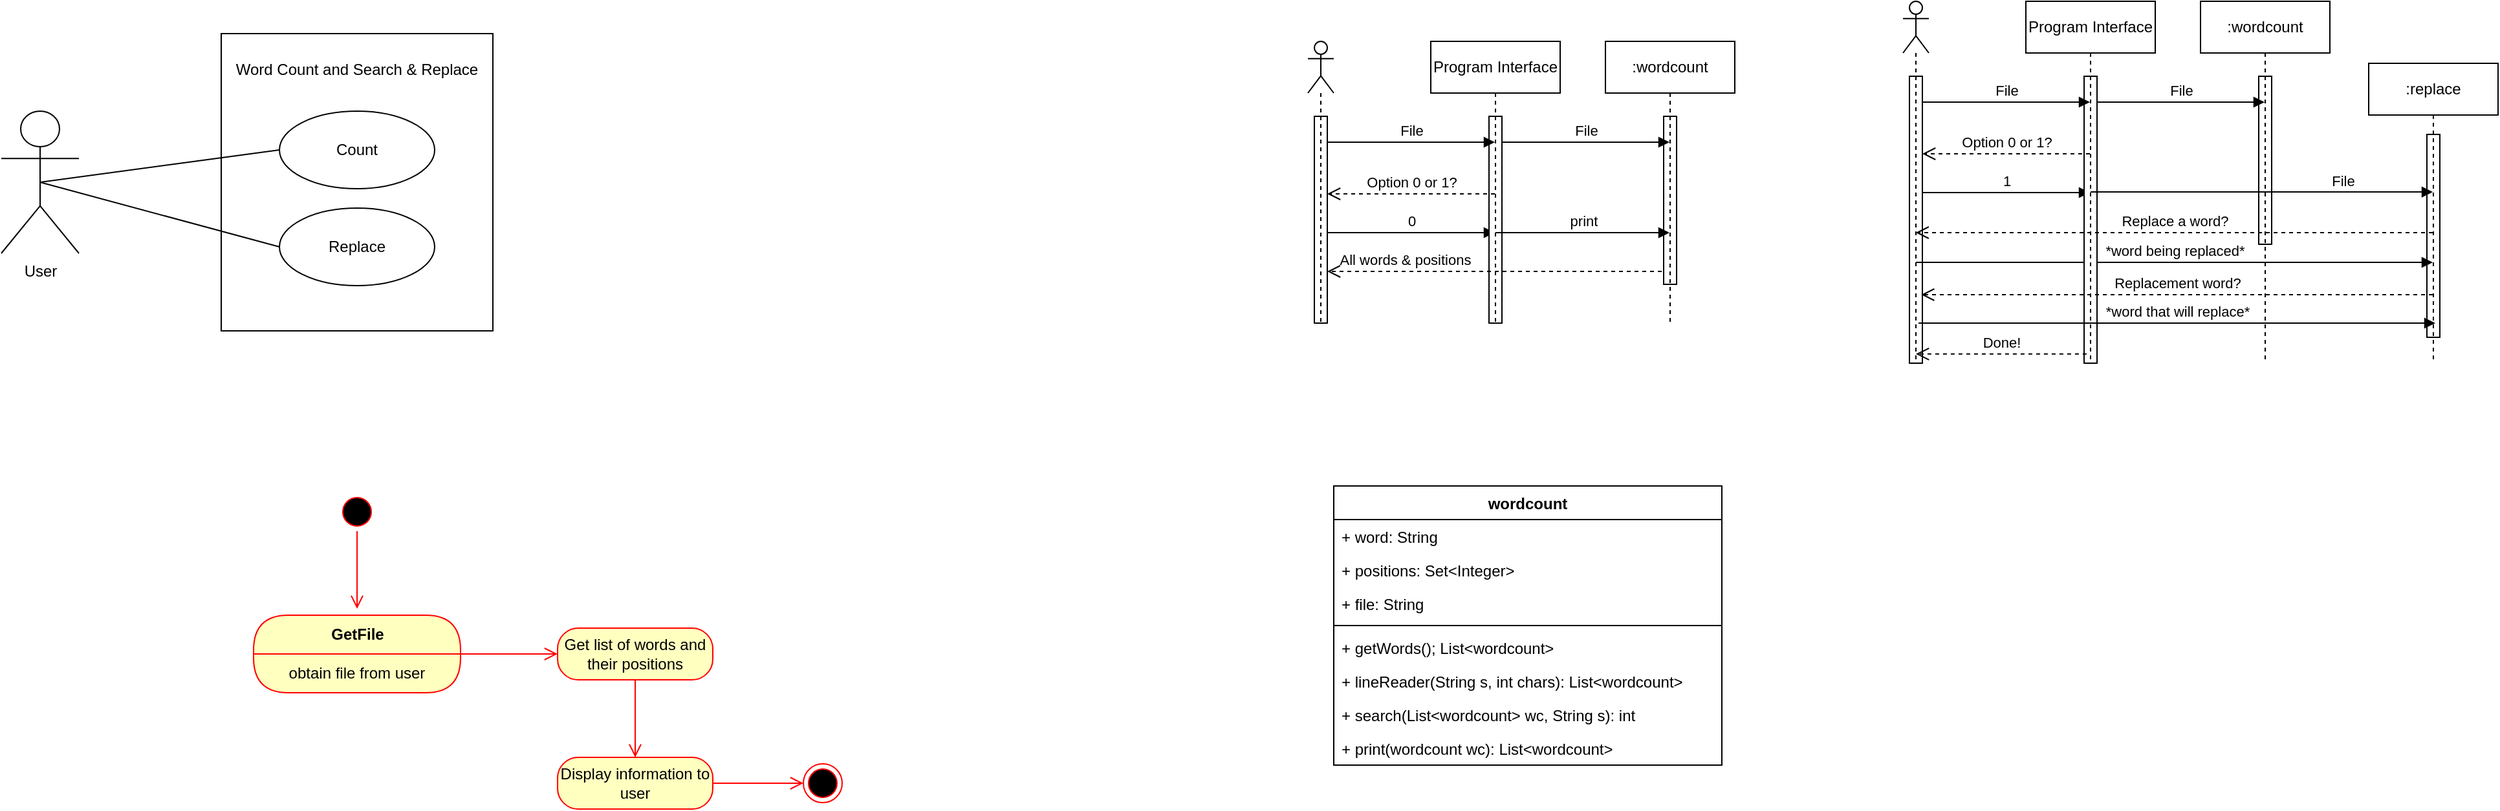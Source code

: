 <mxfile version="12.9.3" type="github"><diagram id="NhJ52JXwNd7fQe1UTmcK" name="Page-1"><mxGraphModel dx="2893" dy="1443" grid="1" gridSize="10" guides="1" tooltips="1" connect="1" arrows="1" fold="1" page="1" pageScale="1" pageWidth="850" pageHeight="1100" math="0" shadow="0"><root><mxCell id="0"/><mxCell id="1" parent="0"/><mxCell id="6uRurRRvnaTjxOEBC3Tr-1" value="" style="rounded=0;whiteSpace=wrap;html=1;" parent="1" vertex="1"><mxGeometry x="270" y="150" width="210" height="230" as="geometry"/></mxCell><mxCell id="6uRurRRvnaTjxOEBC3Tr-2" value="&lt;br&gt;Word Count and Search &amp;amp; Replace" style="text;html=1;strokeColor=none;fillColor=none;align=center;verticalAlign=middle;whiteSpace=wrap;rounded=0;" parent="1" vertex="1"><mxGeometry x="280" y="160" width="190" height="20" as="geometry"/></mxCell><mxCell id="6uRurRRvnaTjxOEBC3Tr-3" value="" style="ellipse;whiteSpace=wrap;html=1;" parent="1" vertex="1"><mxGeometry x="315" y="210" width="120" height="60" as="geometry"/></mxCell><mxCell id="6uRurRRvnaTjxOEBC3Tr-4" value="Count" style="text;html=1;strokeColor=none;fillColor=none;align=center;verticalAlign=middle;whiteSpace=wrap;rounded=0;" parent="1" vertex="1"><mxGeometry x="355" y="230" width="40" height="20" as="geometry"/></mxCell><mxCell id="6uRurRRvnaTjxOEBC3Tr-5" value="" style="ellipse;whiteSpace=wrap;html=1;" parent="1" vertex="1"><mxGeometry x="315" y="285" width="120" height="60" as="geometry"/></mxCell><mxCell id="6uRurRRvnaTjxOEBC3Tr-7" value="Replace" style="text;html=1;strokeColor=none;fillColor=none;align=center;verticalAlign=middle;whiteSpace=wrap;rounded=0;" parent="1" vertex="1"><mxGeometry x="355" y="305" width="40" height="20" as="geometry"/></mxCell><mxCell id="6uRurRRvnaTjxOEBC3Tr-10" style="rounded=0;orthogonalLoop=1;jettySize=auto;html=1;exitX=0.5;exitY=0.5;exitDx=0;exitDy=0;exitPerimeter=0;entryX=0;entryY=0.5;entryDx=0;entryDy=0;strokeColor=#000000;endArrow=none;endFill=0;" parent="1" source="6uRurRRvnaTjxOEBC3Tr-9" target="6uRurRRvnaTjxOEBC3Tr-3" edge="1"><mxGeometry relative="1" as="geometry"/></mxCell><mxCell id="6uRurRRvnaTjxOEBC3Tr-11" style="edgeStyle=none;rounded=0;orthogonalLoop=1;jettySize=auto;html=1;exitX=0.5;exitY=0.5;exitDx=0;exitDy=0;exitPerimeter=0;entryX=0;entryY=0.5;entryDx=0;entryDy=0;endArrow=none;endFill=0;strokeColor=#000000;" parent="1" source="6uRurRRvnaTjxOEBC3Tr-9" target="6uRurRRvnaTjxOEBC3Tr-5" edge="1"><mxGeometry relative="1" as="geometry"/></mxCell><mxCell id="6uRurRRvnaTjxOEBC3Tr-9" value="User" style="shape=umlActor;verticalLabelPosition=bottom;labelBackgroundColor=#ffffff;verticalAlign=top;html=1;outlineConnect=0;" parent="1" vertex="1"><mxGeometry x="100" y="210" width="60" height="110" as="geometry"/></mxCell><mxCell id="6uRurRRvnaTjxOEBC3Tr-13" value="" style="ellipse;html=1;shape=startState;fillColor=#000000;strokeColor=#ff0000;" parent="1" vertex="1"><mxGeometry x="360" y="505" width="30" height="30" as="geometry"/></mxCell><mxCell id="6uRurRRvnaTjxOEBC3Tr-14" value="" style="edgeStyle=orthogonalEdgeStyle;html=1;verticalAlign=bottom;endArrow=open;endSize=8;strokeColor=#ff0000;" parent="1" source="6uRurRRvnaTjxOEBC3Tr-13" edge="1"><mxGeometry relative="1" as="geometry"><mxPoint x="375" y="595" as="targetPoint"/></mxGeometry></mxCell><mxCell id="6uRurRRvnaTjxOEBC3Tr-17" value="GetFile" style="swimlane;html=1;fontStyle=1;align=center;verticalAlign=middle;childLayout=stackLayout;horizontal=1;startSize=30;horizontalStack=0;resizeParent=0;resizeLast=1;container=0;fontColor=#000000;collapsible=0;rounded=1;arcSize=30;strokeColor=#ff0000;fillColor=#ffffc0;swimlaneFillColor=#ffffc0;dropTarget=0;" parent="1" vertex="1"><mxGeometry x="295" y="600" width="160" height="60" as="geometry"/></mxCell><mxCell id="6uRurRRvnaTjxOEBC3Tr-18" value="obtain file from user" style="text;html=1;strokeColor=none;fillColor=none;align=center;verticalAlign=middle;spacingLeft=4;spacingRight=4;whiteSpace=wrap;overflow=hidden;rotatable=0;fontColor=#000000;" parent="6uRurRRvnaTjxOEBC3Tr-17" vertex="1"><mxGeometry y="30" width="160" height="30" as="geometry"/></mxCell><mxCell id="6uRurRRvnaTjxOEBC3Tr-19" value="" style="edgeStyle=orthogonalEdgeStyle;html=1;verticalAlign=bottom;endArrow=open;endSize=8;strokeColor=#ff0000;" parent="1" source="6uRurRRvnaTjxOEBC3Tr-17" edge="1"><mxGeometry relative="1" as="geometry"><mxPoint x="530" y="630" as="targetPoint"/></mxGeometry></mxCell><mxCell id="6uRurRRvnaTjxOEBC3Tr-23" value="Get list of words and their positions" style="rounded=1;whiteSpace=wrap;html=1;arcSize=40;fontColor=#000000;fillColor=#ffffc0;strokeColor=#ff0000;" parent="1" vertex="1"><mxGeometry x="530" y="610" width="120" height="40" as="geometry"/></mxCell><mxCell id="6uRurRRvnaTjxOEBC3Tr-24" value="" style="edgeStyle=orthogonalEdgeStyle;html=1;verticalAlign=bottom;endArrow=open;endSize=8;strokeColor=#ff0000;" parent="1" source="6uRurRRvnaTjxOEBC3Tr-23" edge="1"><mxGeometry relative="1" as="geometry"><mxPoint x="590" y="710" as="targetPoint"/></mxGeometry></mxCell><mxCell id="6uRurRRvnaTjxOEBC3Tr-25" value="Display information to user" style="rounded=1;whiteSpace=wrap;html=1;arcSize=40;fontColor=#000000;fillColor=#ffffc0;strokeColor=#ff0000;" parent="1" vertex="1"><mxGeometry x="530" y="710" width="120" height="40" as="geometry"/></mxCell><mxCell id="6uRurRRvnaTjxOEBC3Tr-26" value="" style="edgeStyle=orthogonalEdgeStyle;html=1;verticalAlign=bottom;endArrow=open;endSize=8;strokeColor=#ff0000;entryX=0;entryY=0.5;entryDx=0;entryDy=0;" parent="1" source="6uRurRRvnaTjxOEBC3Tr-25" target="6uRurRRvnaTjxOEBC3Tr-27" edge="1"><mxGeometry relative="1" as="geometry"><mxPoint x="590" y="810" as="targetPoint"/></mxGeometry></mxCell><mxCell id="6uRurRRvnaTjxOEBC3Tr-27" value="" style="ellipse;html=1;shape=endState;fillColor=#000000;strokeColor=#ff0000;" parent="1" vertex="1"><mxGeometry x="720" y="715" width="30" height="30" as="geometry"/></mxCell><mxCell id="kAFtCRI18ZNxF_PGifZE-10" value="" style="html=1;points=[];perimeter=orthogonalPerimeter;" vertex="1" parent="1"><mxGeometry x="1115" y="214" width="10" height="160" as="geometry"/></mxCell><mxCell id="kAFtCRI18ZNxF_PGifZE-12" value="" style="shape=umlLifeline;participant=umlActor;perimeter=lifelinePerimeter;whiteSpace=wrap;html=1;container=1;collapsible=0;recursiveResize=0;verticalAlign=top;spacingTop=36;labelBackgroundColor=#ffffff;outlineConnect=0;" vertex="1" parent="1"><mxGeometry x="1110" y="156" width="20" height="218" as="geometry"/></mxCell><mxCell id="kAFtCRI18ZNxF_PGifZE-19" value="0" style="html=1;verticalAlign=bottom;endArrow=block;" edge="1" parent="kAFtCRI18ZNxF_PGifZE-12" target="kAFtCRI18ZNxF_PGifZE-16"><mxGeometry width="80" relative="1" as="geometry"><mxPoint x="15" y="148" as="sourcePoint"/><mxPoint x="95" y="148" as="targetPoint"/></mxGeometry></mxCell><mxCell id="kAFtCRI18ZNxF_PGifZE-15" value="" style="html=1;points=[];perimeter=orthogonalPerimeter;" vertex="1" parent="1"><mxGeometry x="1250" y="214" width="10" height="160" as="geometry"/></mxCell><mxCell id="kAFtCRI18ZNxF_PGifZE-16" value="Program Interface" style="shape=umlLifeline;perimeter=lifelinePerimeter;whiteSpace=wrap;html=1;container=1;collapsible=0;recursiveResize=0;outlineConnect=0;" vertex="1" parent="1"><mxGeometry x="1205" y="156" width="100" height="218" as="geometry"/></mxCell><object label="File" id="kAFtCRI18ZNxF_PGifZE-17"><mxCell style="html=1;verticalAlign=bottom;endArrow=block;" edge="1" parent="1" target="kAFtCRI18ZNxF_PGifZE-16"><mxGeometry width="80" relative="1" as="geometry"><mxPoint x="1125" y="234" as="sourcePoint"/><mxPoint x="1205" y="234" as="targetPoint"/></mxGeometry></mxCell></object><mxCell id="kAFtCRI18ZNxF_PGifZE-18" value="Option 0 or 1?" style="html=1;verticalAlign=bottom;endArrow=open;dashed=1;endSize=8;" edge="1" parent="1"><mxGeometry relative="1" as="geometry"><mxPoint x="1254.5" y="274" as="sourcePoint"/><mxPoint x="1125" y="274" as="targetPoint"/></mxGeometry></mxCell><mxCell id="kAFtCRI18ZNxF_PGifZE-20" value="All words &amp;amp; positions" style="html=1;verticalAlign=bottom;endArrow=open;dashed=1;endSize=8;" edge="1" parent="1"><mxGeometry x="0.546" relative="1" as="geometry"><mxPoint x="1389.5" y="334" as="sourcePoint"/><mxPoint x="1125" y="334" as="targetPoint"/><mxPoint as="offset"/></mxGeometry></mxCell><mxCell id="kAFtCRI18ZNxF_PGifZE-29" value="" style="html=1;points=[];perimeter=orthogonalPerimeter;" vertex="1" parent="1"><mxGeometry x="1975" y="228" width="10" height="157" as="geometry"/></mxCell><mxCell id="kAFtCRI18ZNxF_PGifZE-30" value=":replace" style="shape=umlLifeline;perimeter=lifelinePerimeter;whiteSpace=wrap;html=1;container=1;collapsible=0;recursiveResize=0;outlineConnect=0;" vertex="1" parent="1"><mxGeometry x="1930" y="173" width="100" height="232" as="geometry"/></mxCell><mxCell id="kAFtCRI18ZNxF_PGifZE-34" value="" style="html=1;points=[];perimeter=orthogonalPerimeter;" vertex="1" parent="1"><mxGeometry x="1385" y="214" width="10" height="130" as="geometry"/></mxCell><mxCell id="kAFtCRI18ZNxF_PGifZE-35" value=":wordcount" style="shape=umlLifeline;perimeter=lifelinePerimeter;whiteSpace=wrap;html=1;container=1;collapsible=0;recursiveResize=0;outlineConnect=0;" vertex="1" parent="1"><mxGeometry x="1340" y="156" width="100" height="218" as="geometry"/></mxCell><object label="File" id="kAFtCRI18ZNxF_PGifZE-36"><mxCell style="html=1;verticalAlign=bottom;endArrow=block;" edge="1" parent="1" target="kAFtCRI18ZNxF_PGifZE-35"><mxGeometry width="80" relative="1" as="geometry"><mxPoint x="1260" y="234" as="sourcePoint"/><mxPoint x="1340" y="234" as="targetPoint"/></mxGeometry></mxCell></object><mxCell id="kAFtCRI18ZNxF_PGifZE-39" value="print" style="html=1;verticalAlign=bottom;endArrow=block;exitX=0.5;exitY=0.679;exitDx=0;exitDy=0;exitPerimeter=0;" edge="1" parent="1" source="kAFtCRI18ZNxF_PGifZE-16" target="kAFtCRI18ZNxF_PGifZE-35"><mxGeometry width="80" relative="1" as="geometry"><mxPoint x="1265" y="304" as="sourcePoint"/><mxPoint x="1345" y="304" as="targetPoint"/></mxGeometry></mxCell><mxCell id="kAFtCRI18ZNxF_PGifZE-40" value="" style="html=1;points=[];perimeter=orthogonalPerimeter;" vertex="1" parent="1"><mxGeometry x="1575" y="183" width="10" height="222" as="geometry"/></mxCell><mxCell id="kAFtCRI18ZNxF_PGifZE-41" value="" style="shape=umlLifeline;participant=umlActor;perimeter=lifelinePerimeter;whiteSpace=wrap;html=1;container=1;collapsible=0;recursiveResize=0;verticalAlign=top;spacingTop=36;labelBackgroundColor=#ffffff;outlineConnect=0;" vertex="1" parent="1"><mxGeometry x="1570" y="125" width="20" height="280" as="geometry"/></mxCell><mxCell id="kAFtCRI18ZNxF_PGifZE-42" value="1" style="html=1;verticalAlign=bottom;endArrow=block;" edge="1" parent="kAFtCRI18ZNxF_PGifZE-41" target="kAFtCRI18ZNxF_PGifZE-44"><mxGeometry width="80" relative="1" as="geometry"><mxPoint x="15" y="148" as="sourcePoint"/><mxPoint x="95" y="148" as="targetPoint"/></mxGeometry></mxCell><mxCell id="kAFtCRI18ZNxF_PGifZE-53" value="*word being replaced*" style="html=1;verticalAlign=bottom;endArrow=block;" edge="1" parent="kAFtCRI18ZNxF_PGifZE-41"><mxGeometry width="80" relative="1" as="geometry"><mxPoint x="10" y="202" as="sourcePoint"/><mxPoint x="409.5" y="202" as="targetPoint"/></mxGeometry></mxCell><mxCell id="kAFtCRI18ZNxF_PGifZE-43" value="" style="html=1;points=[];perimeter=orthogonalPerimeter;" vertex="1" parent="1"><mxGeometry x="1710" y="183" width="10" height="222" as="geometry"/></mxCell><mxCell id="kAFtCRI18ZNxF_PGifZE-44" value="Program Interface" style="shape=umlLifeline;perimeter=lifelinePerimeter;whiteSpace=wrap;html=1;container=1;collapsible=0;recursiveResize=0;outlineConnect=0;" vertex="1" parent="1"><mxGeometry x="1665" y="125" width="100" height="280" as="geometry"/></mxCell><object label="File" id="kAFtCRI18ZNxF_PGifZE-45"><mxCell style="html=1;verticalAlign=bottom;endArrow=block;" edge="1" parent="1" target="kAFtCRI18ZNxF_PGifZE-44"><mxGeometry width="80" relative="1" as="geometry"><mxPoint x="1585" y="203" as="sourcePoint"/><mxPoint x="1665" y="203" as="targetPoint"/></mxGeometry></mxCell></object><mxCell id="kAFtCRI18ZNxF_PGifZE-46" value="Option 0 or 1?" style="html=1;verticalAlign=bottom;endArrow=open;dashed=1;endSize=8;" edge="1" parent="1"><mxGeometry relative="1" as="geometry"><mxPoint x="1714.5" y="243" as="sourcePoint"/><mxPoint x="1585" y="243" as="targetPoint"/></mxGeometry></mxCell><mxCell id="kAFtCRI18ZNxF_PGifZE-48" value="" style="html=1;points=[];perimeter=orthogonalPerimeter;" vertex="1" parent="1"><mxGeometry x="1845" y="183" width="10" height="130" as="geometry"/></mxCell><mxCell id="kAFtCRI18ZNxF_PGifZE-49" value=":wordcount" style="shape=umlLifeline;perimeter=lifelinePerimeter;whiteSpace=wrap;html=1;container=1;collapsible=0;recursiveResize=0;outlineConnect=0;" vertex="1" parent="1"><mxGeometry x="1800" y="125" width="100" height="280" as="geometry"/></mxCell><object label="File" id="kAFtCRI18ZNxF_PGifZE-50"><mxCell style="html=1;verticalAlign=bottom;endArrow=block;" edge="1" parent="1" target="kAFtCRI18ZNxF_PGifZE-49"><mxGeometry width="80" relative="1" as="geometry"><mxPoint x="1720" y="203" as="sourcePoint"/><mxPoint x="1800" y="203" as="targetPoint"/></mxGeometry></mxCell></object><mxCell id="kAFtCRI18ZNxF_PGifZE-51" value="File" style="html=1;verticalAlign=bottom;endArrow=block;exitX=0.5;exitY=0.679;exitDx=0;exitDy=0;exitPerimeter=0;" edge="1" parent="1"><mxGeometry x="0.474" width="80" relative="1" as="geometry"><mxPoint x="1715" y="272.54" as="sourcePoint"/><mxPoint x="1979.5" y="272.54" as="targetPoint"/><mxPoint as="offset"/></mxGeometry></mxCell><mxCell id="kAFtCRI18ZNxF_PGifZE-52" value="Replace a word?" style="html=1;verticalAlign=bottom;endArrow=open;dashed=1;endSize=8;" edge="1" parent="1"><mxGeometry relative="1" as="geometry"><mxPoint x="1979.5" y="304" as="sourcePoint"/><mxPoint x="1579.81" y="304" as="targetPoint"/></mxGeometry></mxCell><mxCell id="kAFtCRI18ZNxF_PGifZE-54" value="Replacement word?" style="html=1;verticalAlign=bottom;endArrow=open;dashed=1;endSize=8;" edge="1" parent="1" source="kAFtCRI18ZNxF_PGifZE-30"><mxGeometry relative="1" as="geometry"><mxPoint x="1714" y="352" as="sourcePoint"/><mxPoint x="1584.1" y="352" as="targetPoint"/></mxGeometry></mxCell><mxCell id="kAFtCRI18ZNxF_PGifZE-55" value="*word that will replace*" style="html=1;verticalAlign=bottom;endArrow=block;" edge="1" parent="1"><mxGeometry width="80" relative="1" as="geometry"><mxPoint x="1582.0" y="374" as="sourcePoint"/><mxPoint x="1981.5" y="374" as="targetPoint"/></mxGeometry></mxCell><mxCell id="kAFtCRI18ZNxF_PGifZE-56" value="Done!" style="html=1;verticalAlign=bottom;endArrow=open;dashed=1;endSize=8;exitX=0.195;exitY=0.968;exitDx=0;exitDy=0;exitPerimeter=0;" edge="1" parent="1" source="kAFtCRI18ZNxF_PGifZE-43" target="kAFtCRI18ZNxF_PGifZE-41"><mxGeometry relative="1" as="geometry"><mxPoint x="1690" y="395" as="sourcePoint"/><mxPoint x="1610" y="395" as="targetPoint"/></mxGeometry></mxCell><mxCell id="kAFtCRI18ZNxF_PGifZE-1" value="wordcount" style="swimlane;fontStyle=1;align=center;verticalAlign=top;childLayout=stackLayout;horizontal=1;startSize=26;horizontalStack=0;resizeParent=1;resizeParentMax=0;resizeLast=0;collapsible=1;marginBottom=0;" vertex="1" parent="1"><mxGeometry x="1130" y="500" width="300" height="216" as="geometry"/></mxCell><mxCell id="kAFtCRI18ZNxF_PGifZE-2" value="+ word: String" style="text;strokeColor=none;fillColor=none;align=left;verticalAlign=top;spacingLeft=4;spacingRight=4;overflow=hidden;rotatable=0;points=[[0,0.5],[1,0.5]];portConstraint=eastwest;" vertex="1" parent="kAFtCRI18ZNxF_PGifZE-1"><mxGeometry y="26" width="300" height="26" as="geometry"/></mxCell><mxCell id="kAFtCRI18ZNxF_PGifZE-5" value="+ positions: Set&lt;Integer&gt;" style="text;strokeColor=none;fillColor=none;align=left;verticalAlign=top;spacingLeft=4;spacingRight=4;overflow=hidden;rotatable=0;points=[[0,0.5],[1,0.5]];portConstraint=eastwest;" vertex="1" parent="kAFtCRI18ZNxF_PGifZE-1"><mxGeometry y="52" width="300" height="26" as="geometry"/></mxCell><mxCell id="kAFtCRI18ZNxF_PGifZE-6" value="+ file: String" style="text;strokeColor=none;fillColor=none;align=left;verticalAlign=top;spacingLeft=4;spacingRight=4;overflow=hidden;rotatable=0;points=[[0,0.5],[1,0.5]];portConstraint=eastwest;" vertex="1" parent="kAFtCRI18ZNxF_PGifZE-1"><mxGeometry y="78" width="300" height="26" as="geometry"/></mxCell><mxCell id="kAFtCRI18ZNxF_PGifZE-3" value="" style="line;strokeWidth=1;fillColor=none;align=left;verticalAlign=middle;spacingTop=-1;spacingLeft=3;spacingRight=3;rotatable=0;labelPosition=right;points=[];portConstraint=eastwest;" vertex="1" parent="kAFtCRI18ZNxF_PGifZE-1"><mxGeometry y="104" width="300" height="8" as="geometry"/></mxCell><mxCell id="kAFtCRI18ZNxF_PGifZE-4" value="+ getWords(); List&lt;wordcount&gt;" style="text;strokeColor=none;fillColor=none;align=left;verticalAlign=top;spacingLeft=4;spacingRight=4;overflow=hidden;rotatable=0;points=[[0,0.5],[1,0.5]];portConstraint=eastwest;" vertex="1" parent="kAFtCRI18ZNxF_PGifZE-1"><mxGeometry y="112" width="300" height="26" as="geometry"/></mxCell><mxCell id="kAFtCRI18ZNxF_PGifZE-7" value="+ lineReader(String s, int chars): List&lt;wordcount&gt;" style="text;strokeColor=none;fillColor=none;align=left;verticalAlign=top;spacingLeft=4;spacingRight=4;overflow=hidden;rotatable=0;points=[[0,0.5],[1,0.5]];portConstraint=eastwest;" vertex="1" parent="kAFtCRI18ZNxF_PGifZE-1"><mxGeometry y="138" width="300" height="26" as="geometry"/></mxCell><mxCell id="kAFtCRI18ZNxF_PGifZE-8" value="+ search(List&lt;wordcount&gt; wc, String s): int" style="text;strokeColor=none;fillColor=none;align=left;verticalAlign=top;spacingLeft=4;spacingRight=4;overflow=hidden;rotatable=0;points=[[0,0.5],[1,0.5]];portConstraint=eastwest;" vertex="1" parent="kAFtCRI18ZNxF_PGifZE-1"><mxGeometry y="164" width="300" height="26" as="geometry"/></mxCell><mxCell id="kAFtCRI18ZNxF_PGifZE-9" value="+ print(wordcount wc): List&lt;wordcount&gt;" style="text;strokeColor=none;fillColor=none;align=left;verticalAlign=top;spacingLeft=4;spacingRight=4;overflow=hidden;rotatable=0;points=[[0,0.5],[1,0.5]];portConstraint=eastwest;" vertex="1" parent="kAFtCRI18ZNxF_PGifZE-1"><mxGeometry y="190" width="300" height="26" as="geometry"/></mxCell></root></mxGraphModel></diagram></mxfile>